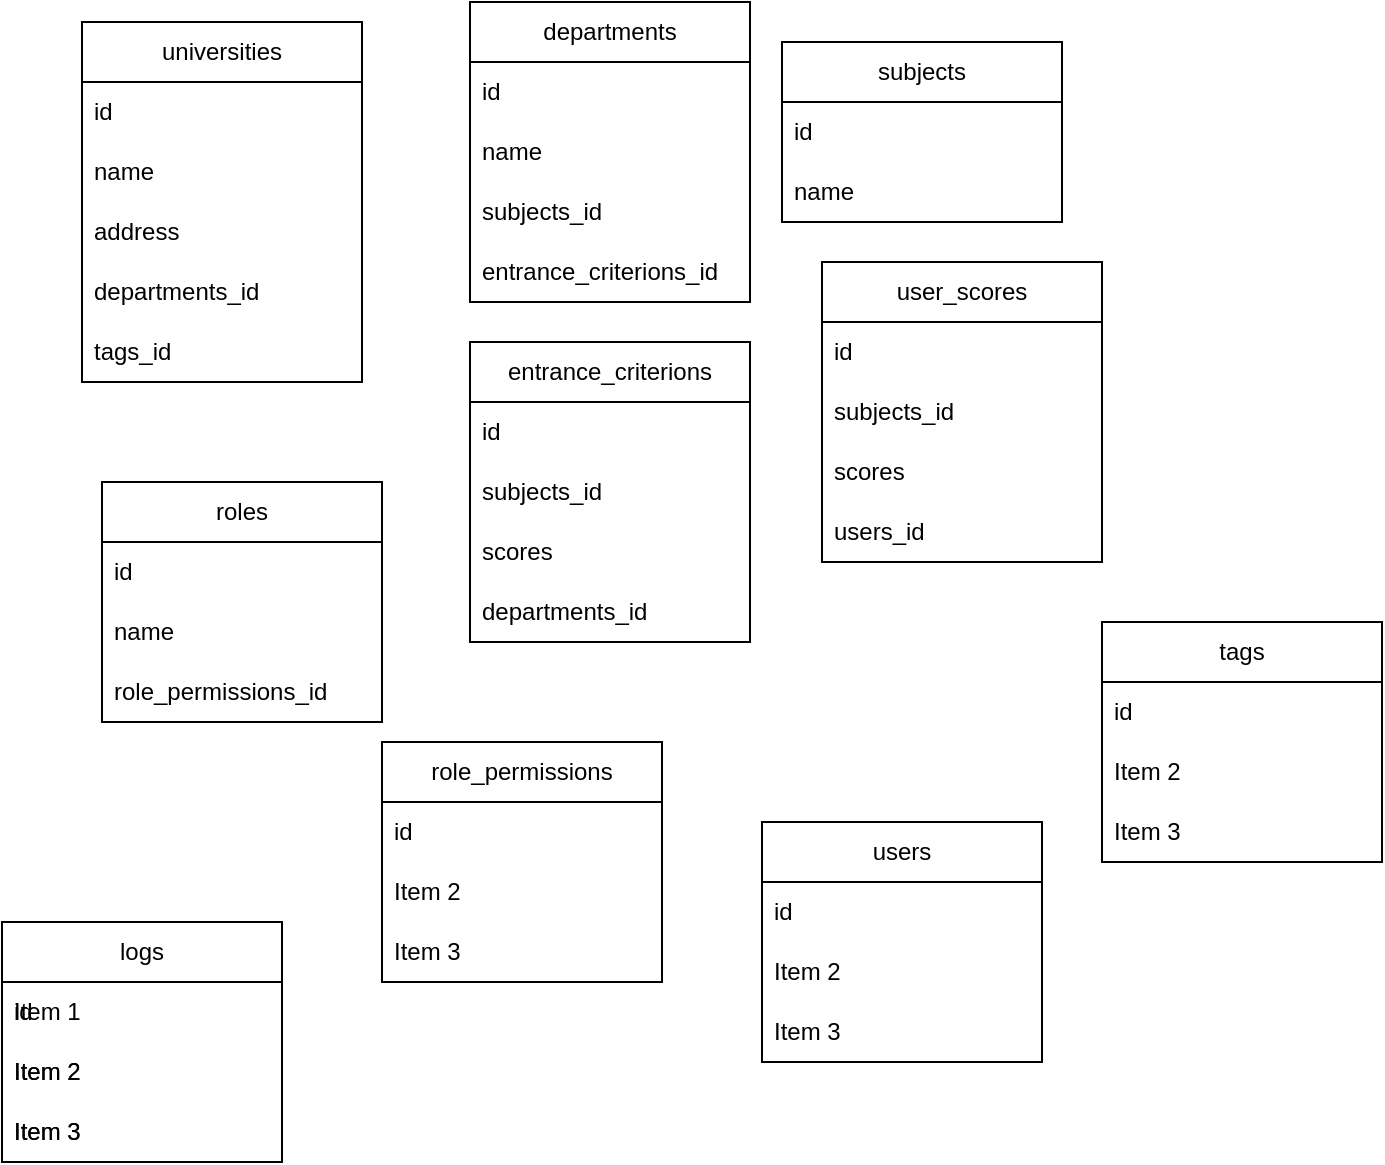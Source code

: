 <mxfile version="24.6.4" type="github">
  <diagram name="Страница — 1" id="d_mbhQCtr-6jMHOAHzCe">
    <mxGraphModel dx="1050" dy="565" grid="1" gridSize="10" guides="1" tooltips="1" connect="1" arrows="1" fold="1" page="1" pageScale="1" pageWidth="827" pageHeight="1169" math="0" shadow="0">
      <root>
        <mxCell id="0" />
        <mxCell id="1" parent="0" />
        <mxCell id="CK910mZgk2gXoTSFV3_z-10" value="universities" style="swimlane;fontStyle=0;childLayout=stackLayout;horizontal=1;startSize=30;horizontalStack=0;resizeParent=1;resizeParentMax=0;resizeLast=0;collapsible=1;marginBottom=0;whiteSpace=wrap;html=1;" vertex="1" parent="1">
          <mxGeometry x="150" y="80" width="140" height="180" as="geometry" />
        </mxCell>
        <mxCell id="CK910mZgk2gXoTSFV3_z-11" value="id" style="text;strokeColor=none;fillColor=none;align=left;verticalAlign=middle;spacingLeft=4;spacingRight=4;overflow=hidden;points=[[0,0.5],[1,0.5]];portConstraint=eastwest;rotatable=0;whiteSpace=wrap;html=1;" vertex="1" parent="CK910mZgk2gXoTSFV3_z-10">
          <mxGeometry y="30" width="140" height="30" as="geometry" />
        </mxCell>
        <mxCell id="CK910mZgk2gXoTSFV3_z-12" value="name" style="text;strokeColor=none;fillColor=none;align=left;verticalAlign=middle;spacingLeft=4;spacingRight=4;overflow=hidden;points=[[0,0.5],[1,0.5]];portConstraint=eastwest;rotatable=0;whiteSpace=wrap;html=1;" vertex="1" parent="CK910mZgk2gXoTSFV3_z-10">
          <mxGeometry y="60" width="140" height="30" as="geometry" />
        </mxCell>
        <mxCell id="CK910mZgk2gXoTSFV3_z-13" value="address" style="text;strokeColor=none;fillColor=none;align=left;verticalAlign=middle;spacingLeft=4;spacingRight=4;overflow=hidden;points=[[0,0.5],[1,0.5]];portConstraint=eastwest;rotatable=0;whiteSpace=wrap;html=1;" vertex="1" parent="CK910mZgk2gXoTSFV3_z-10">
          <mxGeometry y="90" width="140" height="30" as="geometry" />
        </mxCell>
        <mxCell id="CK910mZgk2gXoTSFV3_z-56" value="departments_id" style="text;strokeColor=none;fillColor=none;align=left;verticalAlign=middle;spacingLeft=4;spacingRight=4;overflow=hidden;points=[[0,0.5],[1,0.5]];portConstraint=eastwest;rotatable=0;whiteSpace=wrap;html=1;" vertex="1" parent="CK910mZgk2gXoTSFV3_z-10">
          <mxGeometry y="120" width="140" height="30" as="geometry" />
        </mxCell>
        <mxCell id="CK910mZgk2gXoTSFV3_z-57" value="tags_id" style="text;strokeColor=none;fillColor=none;align=left;verticalAlign=middle;spacingLeft=4;spacingRight=4;overflow=hidden;points=[[0,0.5],[1,0.5]];portConstraint=eastwest;rotatable=0;whiteSpace=wrap;html=1;" vertex="1" parent="CK910mZgk2gXoTSFV3_z-10">
          <mxGeometry y="150" width="140" height="30" as="geometry" />
        </mxCell>
        <mxCell id="CK910mZgk2gXoTSFV3_z-14" value="roles" style="swimlane;fontStyle=0;childLayout=stackLayout;horizontal=1;startSize=30;horizontalStack=0;resizeParent=1;resizeParentMax=0;resizeLast=0;collapsible=1;marginBottom=0;whiteSpace=wrap;html=1;" vertex="1" parent="1">
          <mxGeometry x="160" y="310" width="140" height="120" as="geometry" />
        </mxCell>
        <mxCell id="CK910mZgk2gXoTSFV3_z-15" value="id" style="text;strokeColor=none;fillColor=none;align=left;verticalAlign=middle;spacingLeft=4;spacingRight=4;overflow=hidden;points=[[0,0.5],[1,0.5]];portConstraint=eastwest;rotatable=0;whiteSpace=wrap;html=1;" vertex="1" parent="CK910mZgk2gXoTSFV3_z-14">
          <mxGeometry y="30" width="140" height="30" as="geometry" />
        </mxCell>
        <mxCell id="CK910mZgk2gXoTSFV3_z-16" value="name" style="text;strokeColor=none;fillColor=none;align=left;verticalAlign=middle;spacingLeft=4;spacingRight=4;overflow=hidden;points=[[0,0.5],[1,0.5]];portConstraint=eastwest;rotatable=0;whiteSpace=wrap;html=1;" vertex="1" parent="CK910mZgk2gXoTSFV3_z-14">
          <mxGeometry y="60" width="140" height="30" as="geometry" />
        </mxCell>
        <mxCell id="CK910mZgk2gXoTSFV3_z-17" value="role_permissions_id" style="text;strokeColor=none;fillColor=none;align=left;verticalAlign=middle;spacingLeft=4;spacingRight=4;overflow=hidden;points=[[0,0.5],[1,0.5]];portConstraint=eastwest;rotatable=0;whiteSpace=wrap;html=1;" vertex="1" parent="CK910mZgk2gXoTSFV3_z-14">
          <mxGeometry y="90" width="140" height="30" as="geometry" />
        </mxCell>
        <mxCell id="CK910mZgk2gXoTSFV3_z-18" value="List" style="swimlane;fontStyle=0;childLayout=stackLayout;horizontal=1;startSize=30;horizontalStack=0;resizeParent=1;resizeParentMax=0;resizeLast=0;collapsible=1;marginBottom=0;whiteSpace=wrap;html=1;" vertex="1" parent="1">
          <mxGeometry x="110" y="530" width="140" height="120" as="geometry" />
        </mxCell>
        <mxCell id="CK910mZgk2gXoTSFV3_z-19" value="Item 1" style="text;strokeColor=none;fillColor=none;align=left;verticalAlign=middle;spacingLeft=4;spacingRight=4;overflow=hidden;points=[[0,0.5],[1,0.5]];portConstraint=eastwest;rotatable=0;whiteSpace=wrap;html=1;" vertex="1" parent="CK910mZgk2gXoTSFV3_z-18">
          <mxGeometry y="30" width="140" height="30" as="geometry" />
        </mxCell>
        <mxCell id="CK910mZgk2gXoTSFV3_z-20" value="Item 2" style="text;strokeColor=none;fillColor=none;align=left;verticalAlign=middle;spacingLeft=4;spacingRight=4;overflow=hidden;points=[[0,0.5],[1,0.5]];portConstraint=eastwest;rotatable=0;whiteSpace=wrap;html=1;" vertex="1" parent="CK910mZgk2gXoTSFV3_z-18">
          <mxGeometry y="60" width="140" height="30" as="geometry" />
        </mxCell>
        <mxCell id="CK910mZgk2gXoTSFV3_z-21" value="Item 3" style="text;strokeColor=none;fillColor=none;align=left;verticalAlign=middle;spacingLeft=4;spacingRight=4;overflow=hidden;points=[[0,0.5],[1,0.5]];portConstraint=eastwest;rotatable=0;whiteSpace=wrap;html=1;" vertex="1" parent="CK910mZgk2gXoTSFV3_z-18">
          <mxGeometry y="90" width="140" height="30" as="geometry" />
        </mxCell>
        <mxCell id="CK910mZgk2gXoTSFV3_z-22" value="logs" style="swimlane;fontStyle=0;childLayout=stackLayout;horizontal=1;startSize=30;horizontalStack=0;resizeParent=1;resizeParentMax=0;resizeLast=0;collapsible=1;marginBottom=0;whiteSpace=wrap;html=1;" vertex="1" parent="1">
          <mxGeometry x="110" y="530" width="140" height="120" as="geometry" />
        </mxCell>
        <mxCell id="CK910mZgk2gXoTSFV3_z-23" value="id" style="text;strokeColor=none;fillColor=none;align=left;verticalAlign=middle;spacingLeft=4;spacingRight=4;overflow=hidden;points=[[0,0.5],[1,0.5]];portConstraint=eastwest;rotatable=0;whiteSpace=wrap;html=1;" vertex="1" parent="CK910mZgk2gXoTSFV3_z-22">
          <mxGeometry y="30" width="140" height="30" as="geometry" />
        </mxCell>
        <mxCell id="CK910mZgk2gXoTSFV3_z-24" value="Item 2" style="text;strokeColor=none;fillColor=none;align=left;verticalAlign=middle;spacingLeft=4;spacingRight=4;overflow=hidden;points=[[0,0.5],[1,0.5]];portConstraint=eastwest;rotatable=0;whiteSpace=wrap;html=1;" vertex="1" parent="CK910mZgk2gXoTSFV3_z-22">
          <mxGeometry y="60" width="140" height="30" as="geometry" />
        </mxCell>
        <mxCell id="CK910mZgk2gXoTSFV3_z-25" value="Item 3" style="text;strokeColor=none;fillColor=none;align=left;verticalAlign=middle;spacingLeft=4;spacingRight=4;overflow=hidden;points=[[0,0.5],[1,0.5]];portConstraint=eastwest;rotatable=0;whiteSpace=wrap;html=1;" vertex="1" parent="CK910mZgk2gXoTSFV3_z-22">
          <mxGeometry y="90" width="140" height="30" as="geometry" />
        </mxCell>
        <mxCell id="CK910mZgk2gXoTSFV3_z-26" value="users" style="swimlane;fontStyle=0;childLayout=stackLayout;horizontal=1;startSize=30;horizontalStack=0;resizeParent=1;resizeParentMax=0;resizeLast=0;collapsible=1;marginBottom=0;whiteSpace=wrap;html=1;" vertex="1" parent="1">
          <mxGeometry x="490" y="480" width="140" height="120" as="geometry" />
        </mxCell>
        <mxCell id="CK910mZgk2gXoTSFV3_z-27" value="id" style="text;strokeColor=none;fillColor=none;align=left;verticalAlign=middle;spacingLeft=4;spacingRight=4;overflow=hidden;points=[[0,0.5],[1,0.5]];portConstraint=eastwest;rotatable=0;whiteSpace=wrap;html=1;" vertex="1" parent="CK910mZgk2gXoTSFV3_z-26">
          <mxGeometry y="30" width="140" height="30" as="geometry" />
        </mxCell>
        <mxCell id="CK910mZgk2gXoTSFV3_z-28" value="Item 2" style="text;strokeColor=none;fillColor=none;align=left;verticalAlign=middle;spacingLeft=4;spacingRight=4;overflow=hidden;points=[[0,0.5],[1,0.5]];portConstraint=eastwest;rotatable=0;whiteSpace=wrap;html=1;" vertex="1" parent="CK910mZgk2gXoTSFV3_z-26">
          <mxGeometry y="60" width="140" height="30" as="geometry" />
        </mxCell>
        <mxCell id="CK910mZgk2gXoTSFV3_z-29" value="Item 3" style="text;strokeColor=none;fillColor=none;align=left;verticalAlign=middle;spacingLeft=4;spacingRight=4;overflow=hidden;points=[[0,0.5],[1,0.5]];portConstraint=eastwest;rotatable=0;whiteSpace=wrap;html=1;" vertex="1" parent="CK910mZgk2gXoTSFV3_z-26">
          <mxGeometry y="90" width="140" height="30" as="geometry" />
        </mxCell>
        <mxCell id="CK910mZgk2gXoTSFV3_z-30" value="tags" style="swimlane;fontStyle=0;childLayout=stackLayout;horizontal=1;startSize=30;horizontalStack=0;resizeParent=1;resizeParentMax=0;resizeLast=0;collapsible=1;marginBottom=0;whiteSpace=wrap;html=1;" vertex="1" parent="1">
          <mxGeometry x="660" y="380" width="140" height="120" as="geometry" />
        </mxCell>
        <mxCell id="CK910mZgk2gXoTSFV3_z-31" value="id" style="text;strokeColor=none;fillColor=none;align=left;verticalAlign=middle;spacingLeft=4;spacingRight=4;overflow=hidden;points=[[0,0.5],[1,0.5]];portConstraint=eastwest;rotatable=0;whiteSpace=wrap;html=1;" vertex="1" parent="CK910mZgk2gXoTSFV3_z-30">
          <mxGeometry y="30" width="140" height="30" as="geometry" />
        </mxCell>
        <mxCell id="CK910mZgk2gXoTSFV3_z-32" value="Item 2" style="text;strokeColor=none;fillColor=none;align=left;verticalAlign=middle;spacingLeft=4;spacingRight=4;overflow=hidden;points=[[0,0.5],[1,0.5]];portConstraint=eastwest;rotatable=0;whiteSpace=wrap;html=1;" vertex="1" parent="CK910mZgk2gXoTSFV3_z-30">
          <mxGeometry y="60" width="140" height="30" as="geometry" />
        </mxCell>
        <mxCell id="CK910mZgk2gXoTSFV3_z-33" value="Item 3" style="text;strokeColor=none;fillColor=none;align=left;verticalAlign=middle;spacingLeft=4;spacingRight=4;overflow=hidden;points=[[0,0.5],[1,0.5]];portConstraint=eastwest;rotatable=0;whiteSpace=wrap;html=1;" vertex="1" parent="CK910mZgk2gXoTSFV3_z-30">
          <mxGeometry y="90" width="140" height="30" as="geometry" />
        </mxCell>
        <mxCell id="CK910mZgk2gXoTSFV3_z-34" value="subjects" style="swimlane;fontStyle=0;childLayout=stackLayout;horizontal=1;startSize=30;horizontalStack=0;resizeParent=1;resizeParentMax=0;resizeLast=0;collapsible=1;marginBottom=0;whiteSpace=wrap;html=1;" vertex="1" parent="1">
          <mxGeometry x="500" y="90" width="140" height="90" as="geometry" />
        </mxCell>
        <mxCell id="CK910mZgk2gXoTSFV3_z-35" value="id" style="text;strokeColor=none;fillColor=none;align=left;verticalAlign=middle;spacingLeft=4;spacingRight=4;overflow=hidden;points=[[0,0.5],[1,0.5]];portConstraint=eastwest;rotatable=0;whiteSpace=wrap;html=1;" vertex="1" parent="CK910mZgk2gXoTSFV3_z-34">
          <mxGeometry y="30" width="140" height="30" as="geometry" />
        </mxCell>
        <mxCell id="CK910mZgk2gXoTSFV3_z-36" value="name" style="text;strokeColor=none;fillColor=none;align=left;verticalAlign=middle;spacingLeft=4;spacingRight=4;overflow=hidden;points=[[0,0.5],[1,0.5]];portConstraint=eastwest;rotatable=0;whiteSpace=wrap;html=1;" vertex="1" parent="CK910mZgk2gXoTSFV3_z-34">
          <mxGeometry y="60" width="140" height="30" as="geometry" />
        </mxCell>
        <mxCell id="CK910mZgk2gXoTSFV3_z-38" value="departments" style="swimlane;fontStyle=0;childLayout=stackLayout;horizontal=1;startSize=30;horizontalStack=0;resizeParent=1;resizeParentMax=0;resizeLast=0;collapsible=1;marginBottom=0;whiteSpace=wrap;html=1;" vertex="1" parent="1">
          <mxGeometry x="344" y="70" width="140" height="150" as="geometry" />
        </mxCell>
        <mxCell id="CK910mZgk2gXoTSFV3_z-39" value="id" style="text;strokeColor=none;fillColor=none;align=left;verticalAlign=middle;spacingLeft=4;spacingRight=4;overflow=hidden;points=[[0,0.5],[1,0.5]];portConstraint=eastwest;rotatable=0;whiteSpace=wrap;html=1;" vertex="1" parent="CK910mZgk2gXoTSFV3_z-38">
          <mxGeometry y="30" width="140" height="30" as="geometry" />
        </mxCell>
        <mxCell id="CK910mZgk2gXoTSFV3_z-40" value="name" style="text;strokeColor=none;fillColor=none;align=left;verticalAlign=middle;spacingLeft=4;spacingRight=4;overflow=hidden;points=[[0,0.5],[1,0.5]];portConstraint=eastwest;rotatable=0;whiteSpace=wrap;html=1;" vertex="1" parent="CK910mZgk2gXoTSFV3_z-38">
          <mxGeometry y="60" width="140" height="30" as="geometry" />
        </mxCell>
        <mxCell id="CK910mZgk2gXoTSFV3_z-41" value="subjects_id" style="text;strokeColor=none;fillColor=none;align=left;verticalAlign=middle;spacingLeft=4;spacingRight=4;overflow=hidden;points=[[0,0.5],[1,0.5]];portConstraint=eastwest;rotatable=0;whiteSpace=wrap;html=1;" vertex="1" parent="CK910mZgk2gXoTSFV3_z-38">
          <mxGeometry y="90" width="140" height="30" as="geometry" />
        </mxCell>
        <mxCell id="CK910mZgk2gXoTSFV3_z-67" value="entrance_criterions_id" style="text;strokeColor=none;fillColor=none;align=left;verticalAlign=middle;spacingLeft=4;spacingRight=4;overflow=hidden;points=[[0,0.5],[1,0.5]];portConstraint=eastwest;rotatable=0;whiteSpace=wrap;html=1;" vertex="1" parent="CK910mZgk2gXoTSFV3_z-38">
          <mxGeometry y="120" width="140" height="30" as="geometry" />
        </mxCell>
        <mxCell id="CK910mZgk2gXoTSFV3_z-43" value="role_permissions" style="swimlane;fontStyle=0;childLayout=stackLayout;horizontal=1;startSize=30;horizontalStack=0;resizeParent=1;resizeParentMax=0;resizeLast=0;collapsible=1;marginBottom=0;whiteSpace=wrap;html=1;" vertex="1" parent="1">
          <mxGeometry x="300" y="440" width="140" height="120" as="geometry" />
        </mxCell>
        <mxCell id="CK910mZgk2gXoTSFV3_z-44" value="id" style="text;strokeColor=none;fillColor=none;align=left;verticalAlign=middle;spacingLeft=4;spacingRight=4;overflow=hidden;points=[[0,0.5],[1,0.5]];portConstraint=eastwest;rotatable=0;whiteSpace=wrap;html=1;" vertex="1" parent="CK910mZgk2gXoTSFV3_z-43">
          <mxGeometry y="30" width="140" height="30" as="geometry" />
        </mxCell>
        <mxCell id="CK910mZgk2gXoTSFV3_z-45" value="Item 2" style="text;strokeColor=none;fillColor=none;align=left;verticalAlign=middle;spacingLeft=4;spacingRight=4;overflow=hidden;points=[[0,0.5],[1,0.5]];portConstraint=eastwest;rotatable=0;whiteSpace=wrap;html=1;" vertex="1" parent="CK910mZgk2gXoTSFV3_z-43">
          <mxGeometry y="60" width="140" height="30" as="geometry" />
        </mxCell>
        <mxCell id="CK910mZgk2gXoTSFV3_z-46" value="Item 3" style="text;strokeColor=none;fillColor=none;align=left;verticalAlign=middle;spacingLeft=4;spacingRight=4;overflow=hidden;points=[[0,0.5],[1,0.5]];portConstraint=eastwest;rotatable=0;whiteSpace=wrap;html=1;" vertex="1" parent="CK910mZgk2gXoTSFV3_z-43">
          <mxGeometry y="90" width="140" height="30" as="geometry" />
        </mxCell>
        <mxCell id="CK910mZgk2gXoTSFV3_z-58" value="entrance_criterions" style="swimlane;fontStyle=0;childLayout=stackLayout;horizontal=1;startSize=30;horizontalStack=0;resizeParent=1;resizeParentMax=0;resizeLast=0;collapsible=1;marginBottom=0;whiteSpace=wrap;html=1;" vertex="1" parent="1">
          <mxGeometry x="344" y="240" width="140" height="150" as="geometry" />
        </mxCell>
        <mxCell id="CK910mZgk2gXoTSFV3_z-59" value="id" style="text;strokeColor=none;fillColor=none;align=left;verticalAlign=middle;spacingLeft=4;spacingRight=4;overflow=hidden;points=[[0,0.5],[1,0.5]];portConstraint=eastwest;rotatable=0;whiteSpace=wrap;html=1;" vertex="1" parent="CK910mZgk2gXoTSFV3_z-58">
          <mxGeometry y="30" width="140" height="30" as="geometry" />
        </mxCell>
        <mxCell id="CK910mZgk2gXoTSFV3_z-60" value="subjects_id" style="text;strokeColor=none;fillColor=none;align=left;verticalAlign=middle;spacingLeft=4;spacingRight=4;overflow=hidden;points=[[0,0.5],[1,0.5]];portConstraint=eastwest;rotatable=0;whiteSpace=wrap;html=1;" vertex="1" parent="CK910mZgk2gXoTSFV3_z-58">
          <mxGeometry y="60" width="140" height="30" as="geometry" />
        </mxCell>
        <mxCell id="CK910mZgk2gXoTSFV3_z-61" value="scores" style="text;strokeColor=none;fillColor=none;align=left;verticalAlign=middle;spacingLeft=4;spacingRight=4;overflow=hidden;points=[[0,0.5],[1,0.5]];portConstraint=eastwest;rotatable=0;whiteSpace=wrap;html=1;" vertex="1" parent="CK910mZgk2gXoTSFV3_z-58">
          <mxGeometry y="90" width="140" height="30" as="geometry" />
        </mxCell>
        <mxCell id="CK910mZgk2gXoTSFV3_z-66" value="departments_id" style="text;strokeColor=none;fillColor=none;align=left;verticalAlign=middle;spacingLeft=4;spacingRight=4;overflow=hidden;points=[[0,0.5],[1,0.5]];portConstraint=eastwest;rotatable=0;whiteSpace=wrap;html=1;" vertex="1" parent="CK910mZgk2gXoTSFV3_z-58">
          <mxGeometry y="120" width="140" height="30" as="geometry" />
        </mxCell>
        <mxCell id="CK910mZgk2gXoTSFV3_z-62" value="user_scores" style="swimlane;fontStyle=0;childLayout=stackLayout;horizontal=1;startSize=30;horizontalStack=0;resizeParent=1;resizeParentMax=0;resizeLast=0;collapsible=1;marginBottom=0;whiteSpace=wrap;html=1;" vertex="1" parent="1">
          <mxGeometry x="520" y="200" width="140" height="150" as="geometry" />
        </mxCell>
        <mxCell id="CK910mZgk2gXoTSFV3_z-63" value="id" style="text;strokeColor=none;fillColor=none;align=left;verticalAlign=middle;spacingLeft=4;spacingRight=4;overflow=hidden;points=[[0,0.5],[1,0.5]];portConstraint=eastwest;rotatable=0;whiteSpace=wrap;html=1;" vertex="1" parent="CK910mZgk2gXoTSFV3_z-62">
          <mxGeometry y="30" width="140" height="30" as="geometry" />
        </mxCell>
        <mxCell id="CK910mZgk2gXoTSFV3_z-64" value="subjects_id" style="text;strokeColor=none;fillColor=none;align=left;verticalAlign=middle;spacingLeft=4;spacingRight=4;overflow=hidden;points=[[0,0.5],[1,0.5]];portConstraint=eastwest;rotatable=0;whiteSpace=wrap;html=1;" vertex="1" parent="CK910mZgk2gXoTSFV3_z-62">
          <mxGeometry y="60" width="140" height="30" as="geometry" />
        </mxCell>
        <mxCell id="CK910mZgk2gXoTSFV3_z-65" value="scores" style="text;strokeColor=none;fillColor=none;align=left;verticalAlign=middle;spacingLeft=4;spacingRight=4;overflow=hidden;points=[[0,0.5],[1,0.5]];portConstraint=eastwest;rotatable=0;whiteSpace=wrap;html=1;" vertex="1" parent="CK910mZgk2gXoTSFV3_z-62">
          <mxGeometry y="90" width="140" height="30" as="geometry" />
        </mxCell>
        <mxCell id="CK910mZgk2gXoTSFV3_z-68" value="users_id" style="text;strokeColor=none;fillColor=none;align=left;verticalAlign=middle;spacingLeft=4;spacingRight=4;overflow=hidden;points=[[0,0.5],[1,0.5]];portConstraint=eastwest;rotatable=0;whiteSpace=wrap;html=1;" vertex="1" parent="CK910mZgk2gXoTSFV3_z-62">
          <mxGeometry y="120" width="140" height="30" as="geometry" />
        </mxCell>
      </root>
    </mxGraphModel>
  </diagram>
</mxfile>
